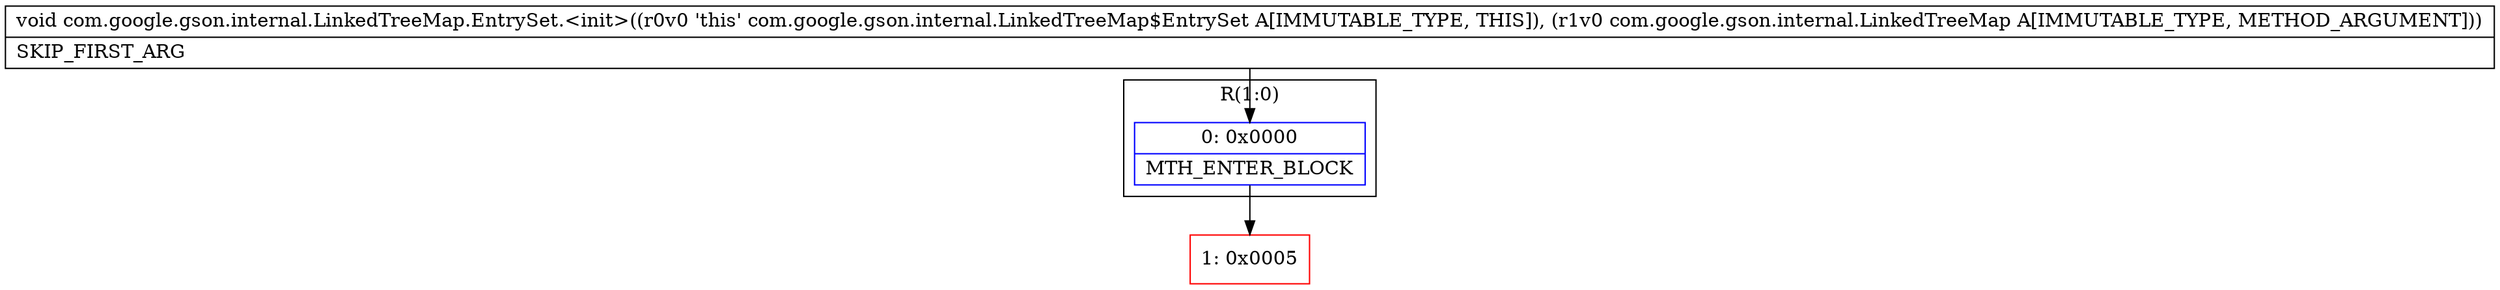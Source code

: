 digraph "CFG forcom.google.gson.internal.LinkedTreeMap.EntrySet.\<init\>(Lcom\/google\/gson\/internal\/LinkedTreeMap;)V" {
subgraph cluster_Region_1979846742 {
label = "R(1:0)";
node [shape=record,color=blue];
Node_0 [shape=record,label="{0\:\ 0x0000|MTH_ENTER_BLOCK\l}"];
}
Node_1 [shape=record,color=red,label="{1\:\ 0x0005}"];
MethodNode[shape=record,label="{void com.google.gson.internal.LinkedTreeMap.EntrySet.\<init\>((r0v0 'this' com.google.gson.internal.LinkedTreeMap$EntrySet A[IMMUTABLE_TYPE, THIS]), (r1v0 com.google.gson.internal.LinkedTreeMap A[IMMUTABLE_TYPE, METHOD_ARGUMENT]))  | SKIP_FIRST_ARG\l}"];
MethodNode -> Node_0;
Node_0 -> Node_1;
}

